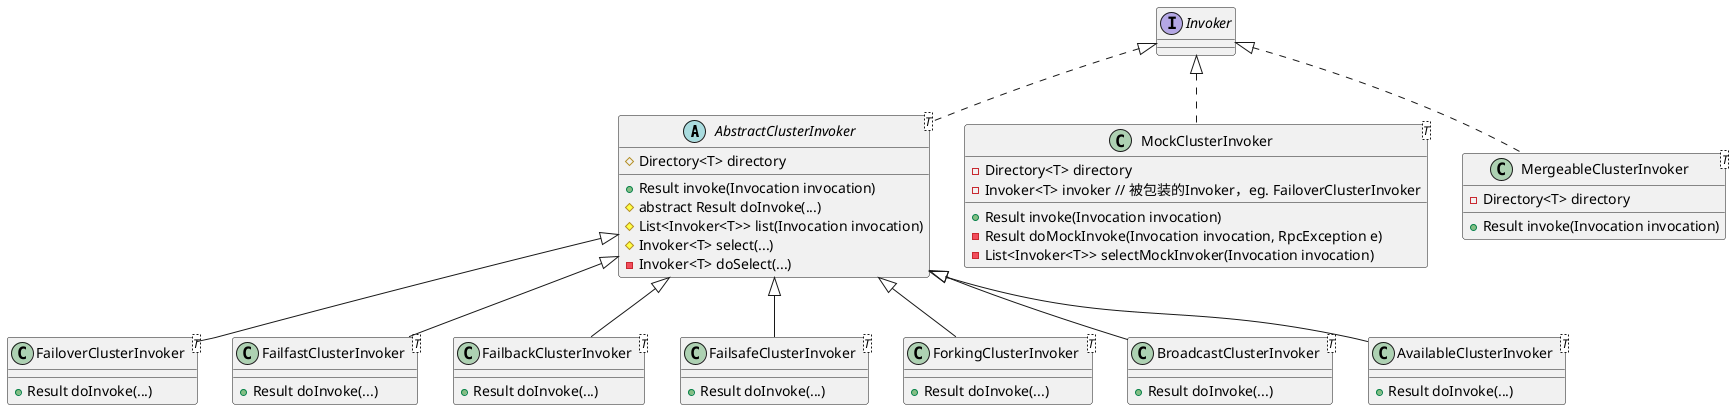 @startuml

abstract class AbstractClusterInvoker<T> implements Invoker {
    # Directory<T> directory
    + Result invoke(Invocation invocation)
    # abstract Result doInvoke(...)
    # List<Invoker<T>> list(Invocation invocation)
    # Invoker<T> select(...)
    - Invoker<T> doSelect(...)

}

class MockClusterInvoker<T> implements Invoker {
    - Directory<T> directory
    - Invoker<T> invoker // 被包装的Invoker，eg. FailoverClusterInvoker
    + Result invoke(Invocation invocation)
    - Result doMockInvoke(Invocation invocation, RpcException e)
    - List<Invoker<T>> selectMockInvoker(Invocation invocation)
}

class MergeableClusterInvoker<T> implements Invoker {
    - Directory<T> directory
    + Result invoke(Invocation invocation)
}

class FailoverClusterInvoker<T> extends AbstractClusterInvoker {
    + Result doInvoke(...)
}

class FailfastClusterInvoker<T> extends AbstractClusterInvoker {
    + Result doInvoke(...)
}

class FailbackClusterInvoker<T> extends AbstractClusterInvoker {
    + Result doInvoke(...)
}

class FailsafeClusterInvoker<T> extends AbstractClusterInvoker {
    + Result doInvoke(...)
}

class ForkingClusterInvoker<T> extends AbstractClusterInvoker {
    + Result doInvoke(...)
}

class BroadcastClusterInvoker<T> extends AbstractClusterInvoker {
    + Result doInvoke(...)
}

class AvailableClusterInvoker<T> extends AbstractClusterInvoker {
    + Result doInvoke(...)
}

@enduml